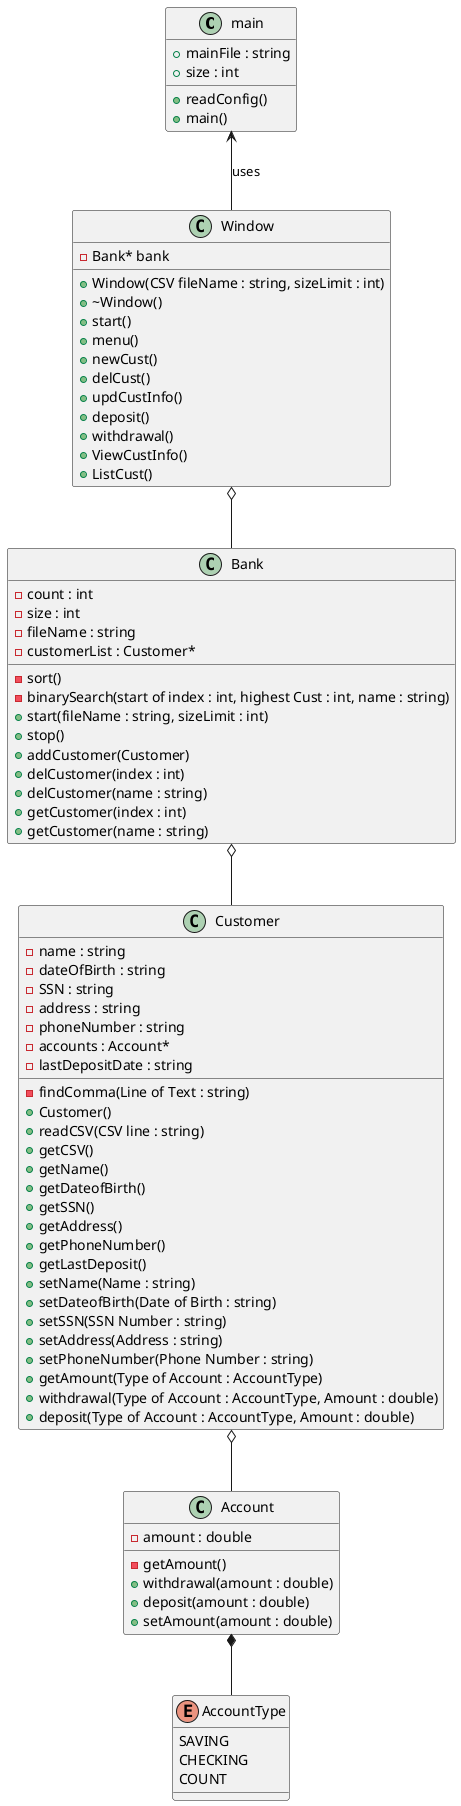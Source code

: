 @startuml
'https://plantuml.com/class-diagram

class main{
    +mainFile : string
    +size : int
    +readConfig()
    +main()
}

main <-- Window : uses

class Window{
    -Bank* bank
    +Window(CSV fileName : string, sizeLimit : int)
    +~Window()
    +start()
    +menu()
    +newCust()
    +delCust()
    +updCustInfo()
    +deposit()
    +withdrawal()
    +ViewCustInfo()
    +ListCust()
}

Window o-- Bank

class Bank{
    -count : int
    -size : int
    -fileName : string
    -customerList : Customer*
    -sort()
    -binarySearch(start of index : int, highest Cust : int, name : string)
    +start(fileName : string, sizeLimit : int)
    +stop()
    +addCustomer(Customer)
    +delCustomer(index : int)
    +delCustomer(name : string)
    +getCustomer(index : int)
    +getCustomer(name : string)
}

Bank o-- Customer

class Customer{
    -name : string
    -dateOfBirth : string
    -SSN : string
    -address : string
    -phoneNumber : string
    -accounts : Account*
    -lastDepositDate : string
    -findComma(Line of Text : string)
    +Customer()
    +readCSV(CSV line : string)
    +getCSV()
    +getName()
    +getDateofBirth()
    +getSSN()
    +getAddress()
    +getPhoneNumber()
    +getLastDeposit()
    +setName(Name : string)
    +setDateofBirth(Date of Birth : string)
    +setSSN(SSN Number : string)
    +setAddress(Address : string)
    +setPhoneNumber(Phone Number : string)
    +getAmount(Type of Account : AccountType)
    +withdrawal(Type of Account : AccountType, Amount : double)
    +deposit(Type of Account : AccountType, Amount : double)

}

Customer o--Account

class Account{
-amount : double
-getAmount()
+withdrawal(amount : double)
+deposit(amount : double)
+setAmount(amount : double)
}

Account *-- AccountType

enum AccountType{
    SAVING
    CHECKING
    COUNT
}
@enduml
